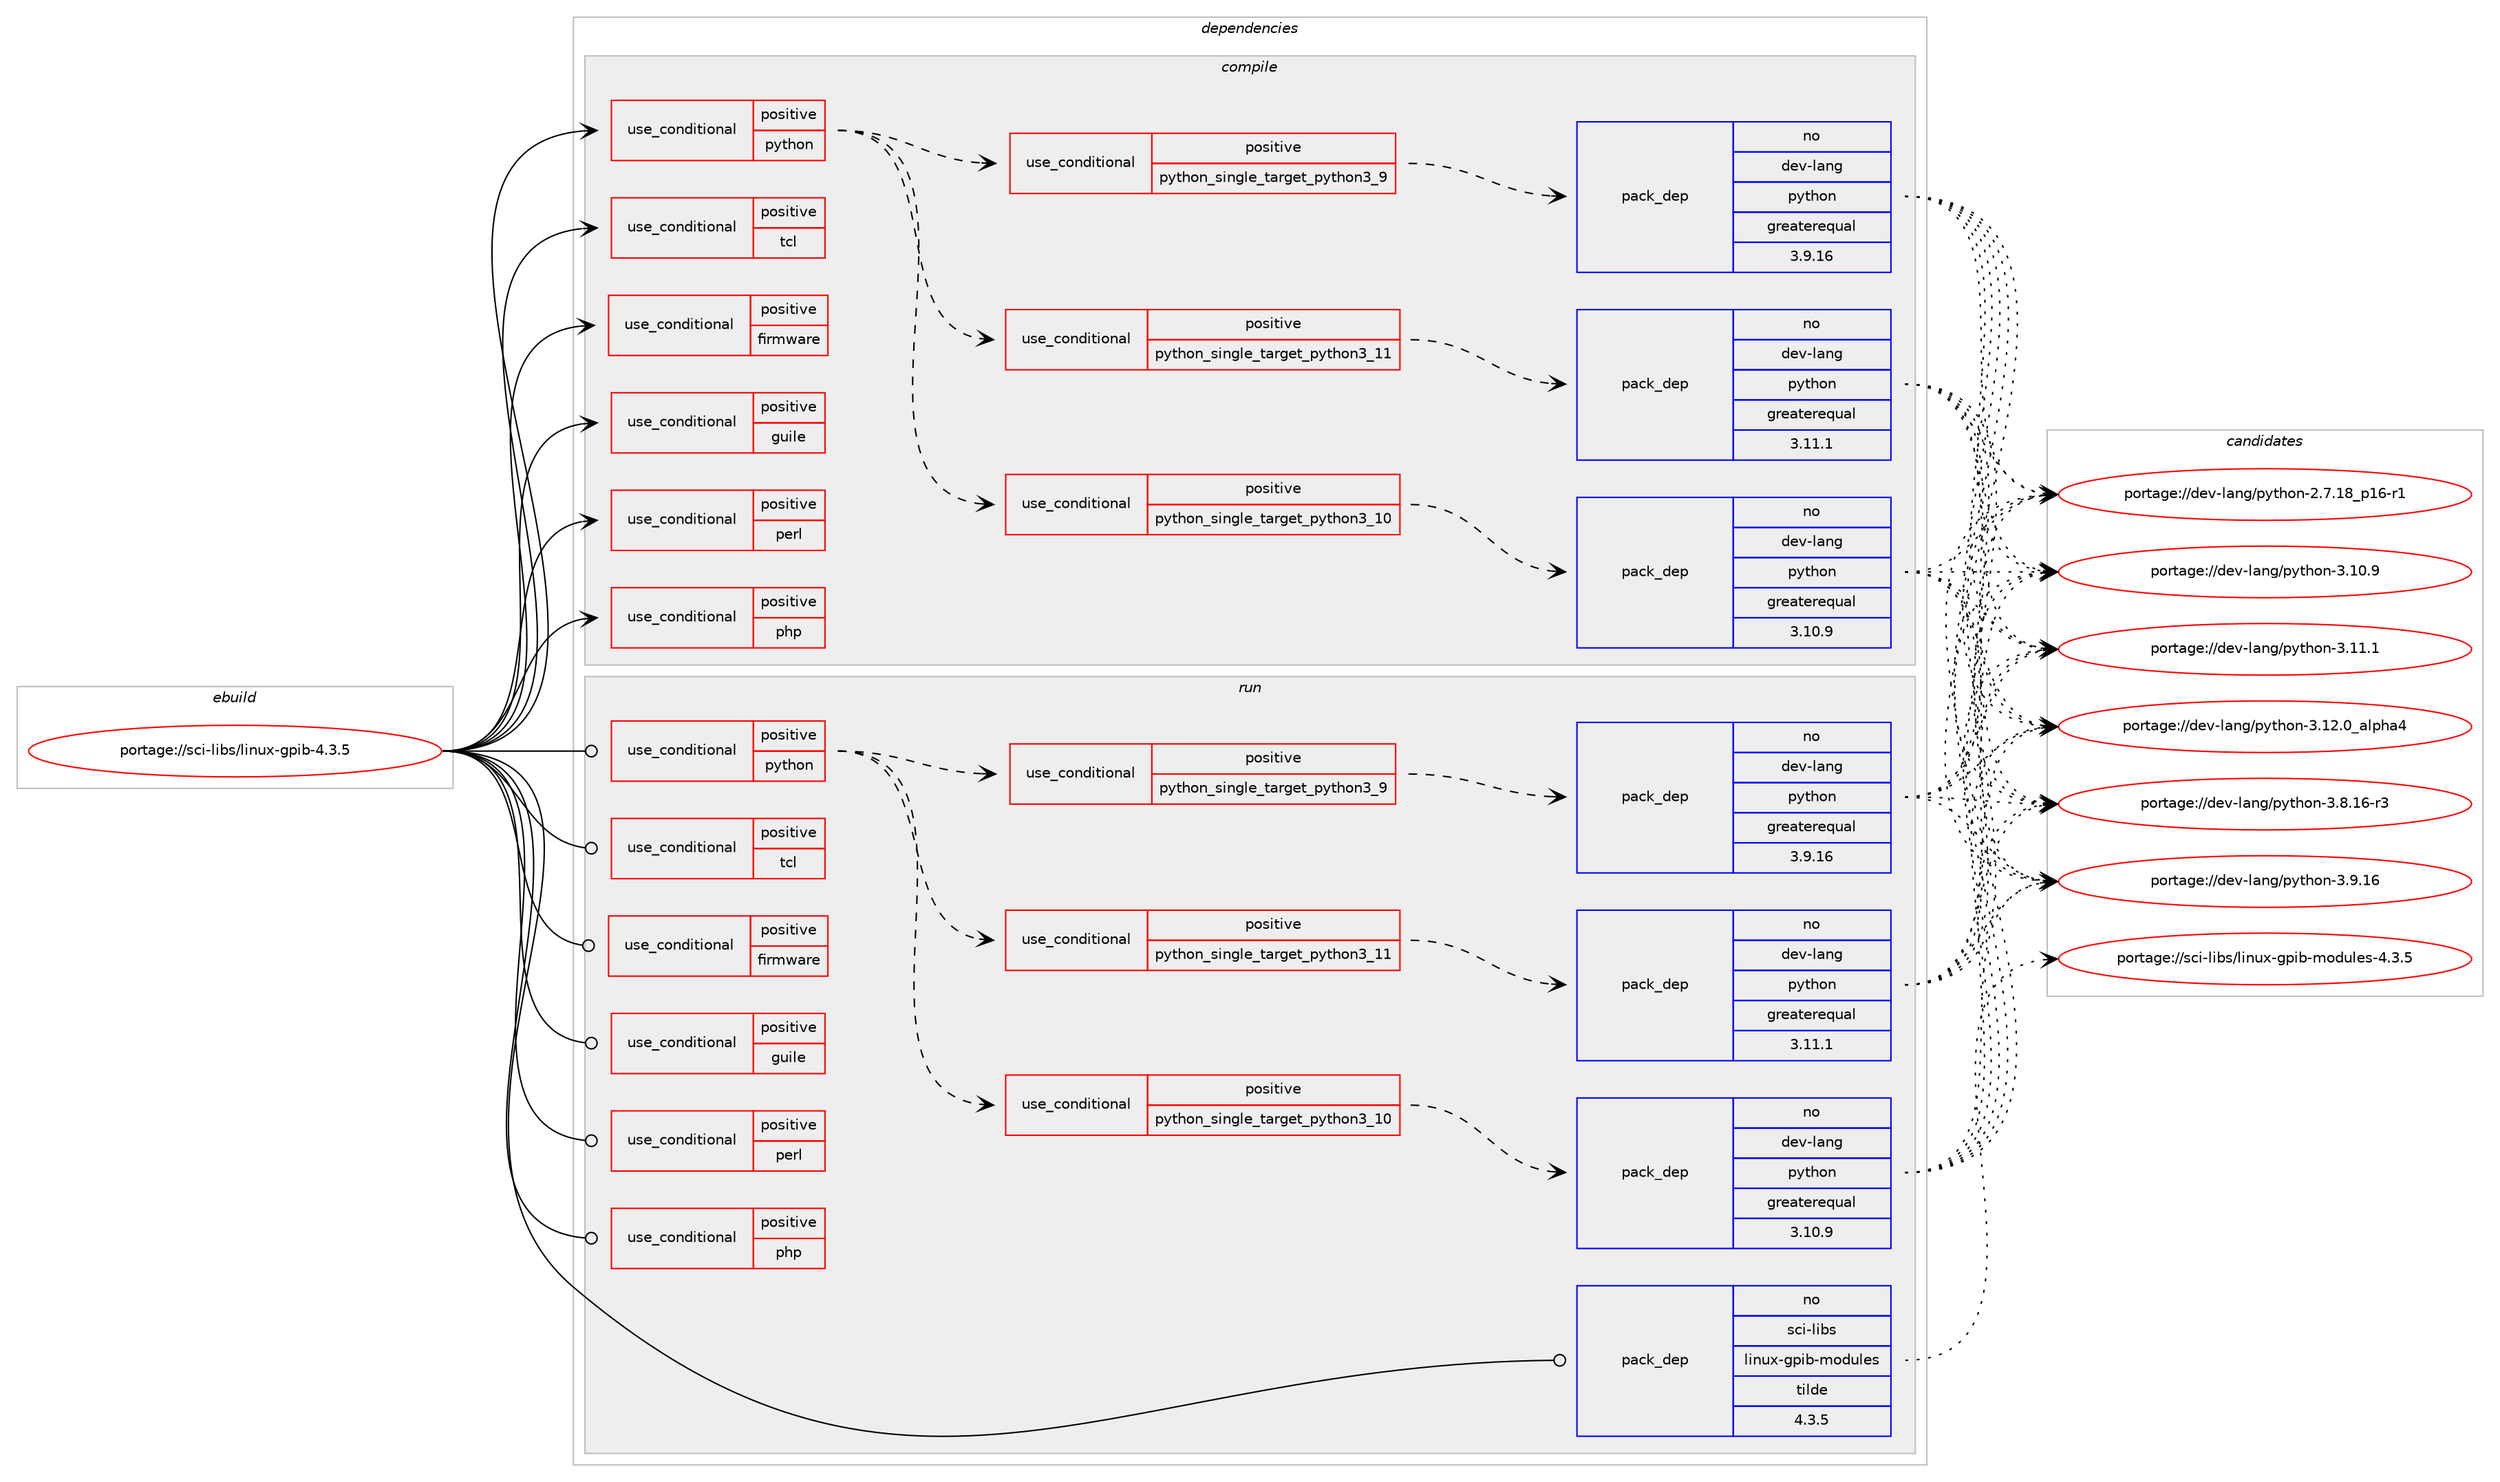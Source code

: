 digraph prolog {

# *************
# Graph options
# *************

newrank=true;
concentrate=true;
compound=true;
graph [rankdir=LR,fontname=Helvetica,fontsize=10,ranksep=1.5];#, ranksep=2.5, nodesep=0.2];
edge  [arrowhead=vee];
node  [fontname=Helvetica,fontsize=10];

# **********
# The ebuild
# **********

subgraph cluster_leftcol {
color=gray;
rank=same;
label=<<i>ebuild</i>>;
id [label="portage://sci-libs/linux-gpib-4.3.5", color=red, width=4, href="../sci-libs/linux-gpib-4.3.5.svg"];
}

# ****************
# The dependencies
# ****************

subgraph cluster_midcol {
color=gray;
label=<<i>dependencies</i>>;
subgraph cluster_compile {
fillcolor="#eeeeee";
style=filled;
label=<<i>compile</i>>;
subgraph cond2109 {
dependency3226 [label=<<TABLE BORDER="0" CELLBORDER="1" CELLSPACING="0" CELLPADDING="4"><TR><TD ROWSPAN="3" CELLPADDING="10">use_conditional</TD></TR><TR><TD>positive</TD></TR><TR><TD>firmware</TD></TR></TABLE>>, shape=none, color=red];
# *** BEGIN UNKNOWN DEPENDENCY TYPE (TODO) ***
# dependency3226 -> package_dependency(portage://sci-libs/linux-gpib-4.3.5,install,no,sys-apps,fxload,none,[,,],[],[])
# *** END UNKNOWN DEPENDENCY TYPE (TODO) ***

}
id:e -> dependency3226:w [weight=20,style="solid",arrowhead="vee"];
subgraph cond2110 {
dependency3227 [label=<<TABLE BORDER="0" CELLBORDER="1" CELLSPACING="0" CELLPADDING="4"><TR><TD ROWSPAN="3" CELLPADDING="10">use_conditional</TD></TR><TR><TD>positive</TD></TR><TR><TD>guile</TD></TR></TABLE>>, shape=none, color=red];
# *** BEGIN UNKNOWN DEPENDENCY TYPE (TODO) ***
# dependency3227 -> package_dependency(portage://sci-libs/linux-gpib-4.3.5,install,no,dev-scheme,guile,none,[,,],[slot(12)],[])
# *** END UNKNOWN DEPENDENCY TYPE (TODO) ***

}
id:e -> dependency3227:w [weight=20,style="solid",arrowhead="vee"];
subgraph cond2111 {
dependency3228 [label=<<TABLE BORDER="0" CELLBORDER="1" CELLSPACING="0" CELLPADDING="4"><TR><TD ROWSPAN="3" CELLPADDING="10">use_conditional</TD></TR><TR><TD>positive</TD></TR><TR><TD>perl</TD></TR></TABLE>>, shape=none, color=red];
# *** BEGIN UNKNOWN DEPENDENCY TYPE (TODO) ***
# dependency3228 -> package_dependency(portage://sci-libs/linux-gpib-4.3.5,install,no,dev-lang,perl,none,[,,],any_same_slot,[])
# *** END UNKNOWN DEPENDENCY TYPE (TODO) ***

}
id:e -> dependency3228:w [weight=20,style="solid",arrowhead="vee"];
subgraph cond2112 {
dependency3229 [label=<<TABLE BORDER="0" CELLBORDER="1" CELLSPACING="0" CELLPADDING="4"><TR><TD ROWSPAN="3" CELLPADDING="10">use_conditional</TD></TR><TR><TD>positive</TD></TR><TR><TD>php</TD></TR></TABLE>>, shape=none, color=red];
# *** BEGIN UNKNOWN DEPENDENCY TYPE (TODO) ***
# dependency3229 -> package_dependency(portage://sci-libs/linux-gpib-4.3.5,install,no,dev-lang,php,none,[,,],any_same_slot,[])
# *** END UNKNOWN DEPENDENCY TYPE (TODO) ***

}
id:e -> dependency3229:w [weight=20,style="solid",arrowhead="vee"];
subgraph cond2113 {
dependency3230 [label=<<TABLE BORDER="0" CELLBORDER="1" CELLSPACING="0" CELLPADDING="4"><TR><TD ROWSPAN="3" CELLPADDING="10">use_conditional</TD></TR><TR><TD>positive</TD></TR><TR><TD>python</TD></TR></TABLE>>, shape=none, color=red];
subgraph cond2114 {
dependency3231 [label=<<TABLE BORDER="0" CELLBORDER="1" CELLSPACING="0" CELLPADDING="4"><TR><TD ROWSPAN="3" CELLPADDING="10">use_conditional</TD></TR><TR><TD>positive</TD></TR><TR><TD>python_single_target_python3_9</TD></TR></TABLE>>, shape=none, color=red];
subgraph pack1084 {
dependency3232 [label=<<TABLE BORDER="0" CELLBORDER="1" CELLSPACING="0" CELLPADDING="4" WIDTH="220"><TR><TD ROWSPAN="6" CELLPADDING="30">pack_dep</TD></TR><TR><TD WIDTH="110">no</TD></TR><TR><TD>dev-lang</TD></TR><TR><TD>python</TD></TR><TR><TD>greaterequal</TD></TR><TR><TD>3.9.16</TD></TR></TABLE>>, shape=none, color=blue];
}
dependency3231:e -> dependency3232:w [weight=20,style="dashed",arrowhead="vee"];
}
dependency3230:e -> dependency3231:w [weight=20,style="dashed",arrowhead="vee"];
subgraph cond2115 {
dependency3233 [label=<<TABLE BORDER="0" CELLBORDER="1" CELLSPACING="0" CELLPADDING="4"><TR><TD ROWSPAN="3" CELLPADDING="10">use_conditional</TD></TR><TR><TD>positive</TD></TR><TR><TD>python_single_target_python3_10</TD></TR></TABLE>>, shape=none, color=red];
subgraph pack1085 {
dependency3234 [label=<<TABLE BORDER="0" CELLBORDER="1" CELLSPACING="0" CELLPADDING="4" WIDTH="220"><TR><TD ROWSPAN="6" CELLPADDING="30">pack_dep</TD></TR><TR><TD WIDTH="110">no</TD></TR><TR><TD>dev-lang</TD></TR><TR><TD>python</TD></TR><TR><TD>greaterequal</TD></TR><TR><TD>3.10.9</TD></TR></TABLE>>, shape=none, color=blue];
}
dependency3233:e -> dependency3234:w [weight=20,style="dashed",arrowhead="vee"];
}
dependency3230:e -> dependency3233:w [weight=20,style="dashed",arrowhead="vee"];
subgraph cond2116 {
dependency3235 [label=<<TABLE BORDER="0" CELLBORDER="1" CELLSPACING="0" CELLPADDING="4"><TR><TD ROWSPAN="3" CELLPADDING="10">use_conditional</TD></TR><TR><TD>positive</TD></TR><TR><TD>python_single_target_python3_11</TD></TR></TABLE>>, shape=none, color=red];
subgraph pack1086 {
dependency3236 [label=<<TABLE BORDER="0" CELLBORDER="1" CELLSPACING="0" CELLPADDING="4" WIDTH="220"><TR><TD ROWSPAN="6" CELLPADDING="30">pack_dep</TD></TR><TR><TD WIDTH="110">no</TD></TR><TR><TD>dev-lang</TD></TR><TR><TD>python</TD></TR><TR><TD>greaterequal</TD></TR><TR><TD>3.11.1</TD></TR></TABLE>>, shape=none, color=blue];
}
dependency3235:e -> dependency3236:w [weight=20,style="dashed",arrowhead="vee"];
}
dependency3230:e -> dependency3235:w [weight=20,style="dashed",arrowhead="vee"];
}
id:e -> dependency3230:w [weight=20,style="solid",arrowhead="vee"];
subgraph cond2117 {
dependency3237 [label=<<TABLE BORDER="0" CELLBORDER="1" CELLSPACING="0" CELLPADDING="4"><TR><TD ROWSPAN="3" CELLPADDING="10">use_conditional</TD></TR><TR><TD>positive</TD></TR><TR><TD>tcl</TD></TR></TABLE>>, shape=none, color=red];
# *** BEGIN UNKNOWN DEPENDENCY TYPE (TODO) ***
# dependency3237 -> package_dependency(portage://sci-libs/linux-gpib-4.3.5,install,no,dev-lang,tcl,none,[,,],[slot(0),equal],[])
# *** END UNKNOWN DEPENDENCY TYPE (TODO) ***

}
id:e -> dependency3237:w [weight=20,style="solid",arrowhead="vee"];
# *** BEGIN UNKNOWN DEPENDENCY TYPE (TODO) ***
# id -> package_dependency(portage://sci-libs/linux-gpib-4.3.5,install,no,sys-libs,readline,none,[,,],any_same_slot,[])
# *** END UNKNOWN DEPENDENCY TYPE (TODO) ***

}
subgraph cluster_compileandrun {
fillcolor="#eeeeee";
style=filled;
label=<<i>compile and run</i>>;
}
subgraph cluster_run {
fillcolor="#eeeeee";
style=filled;
label=<<i>run</i>>;
subgraph cond2118 {
dependency3238 [label=<<TABLE BORDER="0" CELLBORDER="1" CELLSPACING="0" CELLPADDING="4"><TR><TD ROWSPAN="3" CELLPADDING="10">use_conditional</TD></TR><TR><TD>positive</TD></TR><TR><TD>firmware</TD></TR></TABLE>>, shape=none, color=red];
# *** BEGIN UNKNOWN DEPENDENCY TYPE (TODO) ***
# dependency3238 -> package_dependency(portage://sci-libs/linux-gpib-4.3.5,run,no,sys-apps,fxload,none,[,,],[],[])
# *** END UNKNOWN DEPENDENCY TYPE (TODO) ***

}
id:e -> dependency3238:w [weight=20,style="solid",arrowhead="odot"];
subgraph cond2119 {
dependency3239 [label=<<TABLE BORDER="0" CELLBORDER="1" CELLSPACING="0" CELLPADDING="4"><TR><TD ROWSPAN="3" CELLPADDING="10">use_conditional</TD></TR><TR><TD>positive</TD></TR><TR><TD>guile</TD></TR></TABLE>>, shape=none, color=red];
# *** BEGIN UNKNOWN DEPENDENCY TYPE (TODO) ***
# dependency3239 -> package_dependency(portage://sci-libs/linux-gpib-4.3.5,run,no,dev-scheme,guile,none,[,,],[slot(12)],[])
# *** END UNKNOWN DEPENDENCY TYPE (TODO) ***

}
id:e -> dependency3239:w [weight=20,style="solid",arrowhead="odot"];
subgraph cond2120 {
dependency3240 [label=<<TABLE BORDER="0" CELLBORDER="1" CELLSPACING="0" CELLPADDING="4"><TR><TD ROWSPAN="3" CELLPADDING="10">use_conditional</TD></TR><TR><TD>positive</TD></TR><TR><TD>perl</TD></TR></TABLE>>, shape=none, color=red];
# *** BEGIN UNKNOWN DEPENDENCY TYPE (TODO) ***
# dependency3240 -> package_dependency(portage://sci-libs/linux-gpib-4.3.5,run,no,dev-lang,perl,none,[,,],any_same_slot,[])
# *** END UNKNOWN DEPENDENCY TYPE (TODO) ***

}
id:e -> dependency3240:w [weight=20,style="solid",arrowhead="odot"];
subgraph cond2121 {
dependency3241 [label=<<TABLE BORDER="0" CELLBORDER="1" CELLSPACING="0" CELLPADDING="4"><TR><TD ROWSPAN="3" CELLPADDING="10">use_conditional</TD></TR><TR><TD>positive</TD></TR><TR><TD>php</TD></TR></TABLE>>, shape=none, color=red];
# *** BEGIN UNKNOWN DEPENDENCY TYPE (TODO) ***
# dependency3241 -> package_dependency(portage://sci-libs/linux-gpib-4.3.5,run,no,dev-lang,php,none,[,,],any_same_slot,[])
# *** END UNKNOWN DEPENDENCY TYPE (TODO) ***

}
id:e -> dependency3241:w [weight=20,style="solid",arrowhead="odot"];
subgraph cond2122 {
dependency3242 [label=<<TABLE BORDER="0" CELLBORDER="1" CELLSPACING="0" CELLPADDING="4"><TR><TD ROWSPAN="3" CELLPADDING="10">use_conditional</TD></TR><TR><TD>positive</TD></TR><TR><TD>python</TD></TR></TABLE>>, shape=none, color=red];
subgraph cond2123 {
dependency3243 [label=<<TABLE BORDER="0" CELLBORDER="1" CELLSPACING="0" CELLPADDING="4"><TR><TD ROWSPAN="3" CELLPADDING="10">use_conditional</TD></TR><TR><TD>positive</TD></TR><TR><TD>python_single_target_python3_9</TD></TR></TABLE>>, shape=none, color=red];
subgraph pack1087 {
dependency3244 [label=<<TABLE BORDER="0" CELLBORDER="1" CELLSPACING="0" CELLPADDING="4" WIDTH="220"><TR><TD ROWSPAN="6" CELLPADDING="30">pack_dep</TD></TR><TR><TD WIDTH="110">no</TD></TR><TR><TD>dev-lang</TD></TR><TR><TD>python</TD></TR><TR><TD>greaterequal</TD></TR><TR><TD>3.9.16</TD></TR></TABLE>>, shape=none, color=blue];
}
dependency3243:e -> dependency3244:w [weight=20,style="dashed",arrowhead="vee"];
}
dependency3242:e -> dependency3243:w [weight=20,style="dashed",arrowhead="vee"];
subgraph cond2124 {
dependency3245 [label=<<TABLE BORDER="0" CELLBORDER="1" CELLSPACING="0" CELLPADDING="4"><TR><TD ROWSPAN="3" CELLPADDING="10">use_conditional</TD></TR><TR><TD>positive</TD></TR><TR><TD>python_single_target_python3_10</TD></TR></TABLE>>, shape=none, color=red];
subgraph pack1088 {
dependency3246 [label=<<TABLE BORDER="0" CELLBORDER="1" CELLSPACING="0" CELLPADDING="4" WIDTH="220"><TR><TD ROWSPAN="6" CELLPADDING="30">pack_dep</TD></TR><TR><TD WIDTH="110">no</TD></TR><TR><TD>dev-lang</TD></TR><TR><TD>python</TD></TR><TR><TD>greaterequal</TD></TR><TR><TD>3.10.9</TD></TR></TABLE>>, shape=none, color=blue];
}
dependency3245:e -> dependency3246:w [weight=20,style="dashed",arrowhead="vee"];
}
dependency3242:e -> dependency3245:w [weight=20,style="dashed",arrowhead="vee"];
subgraph cond2125 {
dependency3247 [label=<<TABLE BORDER="0" CELLBORDER="1" CELLSPACING="0" CELLPADDING="4"><TR><TD ROWSPAN="3" CELLPADDING="10">use_conditional</TD></TR><TR><TD>positive</TD></TR><TR><TD>python_single_target_python3_11</TD></TR></TABLE>>, shape=none, color=red];
subgraph pack1089 {
dependency3248 [label=<<TABLE BORDER="0" CELLBORDER="1" CELLSPACING="0" CELLPADDING="4" WIDTH="220"><TR><TD ROWSPAN="6" CELLPADDING="30">pack_dep</TD></TR><TR><TD WIDTH="110">no</TD></TR><TR><TD>dev-lang</TD></TR><TR><TD>python</TD></TR><TR><TD>greaterequal</TD></TR><TR><TD>3.11.1</TD></TR></TABLE>>, shape=none, color=blue];
}
dependency3247:e -> dependency3248:w [weight=20,style="dashed",arrowhead="vee"];
}
dependency3242:e -> dependency3247:w [weight=20,style="dashed",arrowhead="vee"];
}
id:e -> dependency3242:w [weight=20,style="solid",arrowhead="odot"];
subgraph cond2126 {
dependency3249 [label=<<TABLE BORDER="0" CELLBORDER="1" CELLSPACING="0" CELLPADDING="4"><TR><TD ROWSPAN="3" CELLPADDING="10">use_conditional</TD></TR><TR><TD>positive</TD></TR><TR><TD>tcl</TD></TR></TABLE>>, shape=none, color=red];
# *** BEGIN UNKNOWN DEPENDENCY TYPE (TODO) ***
# dependency3249 -> package_dependency(portage://sci-libs/linux-gpib-4.3.5,run,no,dev-lang,tcl,none,[,,],[slot(0),equal],[])
# *** END UNKNOWN DEPENDENCY TYPE (TODO) ***

}
id:e -> dependency3249:w [weight=20,style="solid",arrowhead="odot"];
# *** BEGIN UNKNOWN DEPENDENCY TYPE (TODO) ***
# id -> package_dependency(portage://sci-libs/linux-gpib-4.3.5,run,no,acct-group,gpib,none,[,,],[],[])
# *** END UNKNOWN DEPENDENCY TYPE (TODO) ***

subgraph pack1090 {
dependency3250 [label=<<TABLE BORDER="0" CELLBORDER="1" CELLSPACING="0" CELLPADDING="4" WIDTH="220"><TR><TD ROWSPAN="6" CELLPADDING="30">pack_dep</TD></TR><TR><TD WIDTH="110">no</TD></TR><TR><TD>sci-libs</TD></TR><TR><TD>linux-gpib-modules</TD></TR><TR><TD>tilde</TD></TR><TR><TD>4.3.5</TD></TR></TABLE>>, shape=none, color=blue];
}
id:e -> dependency3250:w [weight=20,style="solid",arrowhead="odot"];
# *** BEGIN UNKNOWN DEPENDENCY TYPE (TODO) ***
# id -> package_dependency(portage://sci-libs/linux-gpib-4.3.5,run,no,sys-libs,readline,none,[,,],any_same_slot,[])
# *** END UNKNOWN DEPENDENCY TYPE (TODO) ***

}
}

# **************
# The candidates
# **************

subgraph cluster_choices {
rank=same;
color=gray;
label=<<i>candidates</i>>;

subgraph choice1084 {
color=black;
nodesep=1;
choice100101118451089711010347112121116104111110455046554649569511249544511449 [label="portage://dev-lang/python-2.7.18_p16-r1", color=red, width=4,href="../dev-lang/python-2.7.18_p16-r1.svg"];
choice10010111845108971101034711212111610411111045514649484657 [label="portage://dev-lang/python-3.10.9", color=red, width=4,href="../dev-lang/python-3.10.9.svg"];
choice10010111845108971101034711212111610411111045514649494649 [label="portage://dev-lang/python-3.11.1", color=red, width=4,href="../dev-lang/python-3.11.1.svg"];
choice1001011184510897110103471121211161041111104551464950464895971081121049752 [label="portage://dev-lang/python-3.12.0_alpha4", color=red, width=4,href="../dev-lang/python-3.12.0_alpha4.svg"];
choice100101118451089711010347112121116104111110455146564649544511451 [label="portage://dev-lang/python-3.8.16-r3", color=red, width=4,href="../dev-lang/python-3.8.16-r3.svg"];
choice10010111845108971101034711212111610411111045514657464954 [label="portage://dev-lang/python-3.9.16", color=red, width=4,href="../dev-lang/python-3.9.16.svg"];
dependency3232:e -> choice100101118451089711010347112121116104111110455046554649569511249544511449:w [style=dotted,weight="100"];
dependency3232:e -> choice10010111845108971101034711212111610411111045514649484657:w [style=dotted,weight="100"];
dependency3232:e -> choice10010111845108971101034711212111610411111045514649494649:w [style=dotted,weight="100"];
dependency3232:e -> choice1001011184510897110103471121211161041111104551464950464895971081121049752:w [style=dotted,weight="100"];
dependency3232:e -> choice100101118451089711010347112121116104111110455146564649544511451:w [style=dotted,weight="100"];
dependency3232:e -> choice10010111845108971101034711212111610411111045514657464954:w [style=dotted,weight="100"];
}
subgraph choice1085 {
color=black;
nodesep=1;
choice100101118451089711010347112121116104111110455046554649569511249544511449 [label="portage://dev-lang/python-2.7.18_p16-r1", color=red, width=4,href="../dev-lang/python-2.7.18_p16-r1.svg"];
choice10010111845108971101034711212111610411111045514649484657 [label="portage://dev-lang/python-3.10.9", color=red, width=4,href="../dev-lang/python-3.10.9.svg"];
choice10010111845108971101034711212111610411111045514649494649 [label="portage://dev-lang/python-3.11.1", color=red, width=4,href="../dev-lang/python-3.11.1.svg"];
choice1001011184510897110103471121211161041111104551464950464895971081121049752 [label="portage://dev-lang/python-3.12.0_alpha4", color=red, width=4,href="../dev-lang/python-3.12.0_alpha4.svg"];
choice100101118451089711010347112121116104111110455146564649544511451 [label="portage://dev-lang/python-3.8.16-r3", color=red, width=4,href="../dev-lang/python-3.8.16-r3.svg"];
choice10010111845108971101034711212111610411111045514657464954 [label="portage://dev-lang/python-3.9.16", color=red, width=4,href="../dev-lang/python-3.9.16.svg"];
dependency3234:e -> choice100101118451089711010347112121116104111110455046554649569511249544511449:w [style=dotted,weight="100"];
dependency3234:e -> choice10010111845108971101034711212111610411111045514649484657:w [style=dotted,weight="100"];
dependency3234:e -> choice10010111845108971101034711212111610411111045514649494649:w [style=dotted,weight="100"];
dependency3234:e -> choice1001011184510897110103471121211161041111104551464950464895971081121049752:w [style=dotted,weight="100"];
dependency3234:e -> choice100101118451089711010347112121116104111110455146564649544511451:w [style=dotted,weight="100"];
dependency3234:e -> choice10010111845108971101034711212111610411111045514657464954:w [style=dotted,weight="100"];
}
subgraph choice1086 {
color=black;
nodesep=1;
choice100101118451089711010347112121116104111110455046554649569511249544511449 [label="portage://dev-lang/python-2.7.18_p16-r1", color=red, width=4,href="../dev-lang/python-2.7.18_p16-r1.svg"];
choice10010111845108971101034711212111610411111045514649484657 [label="portage://dev-lang/python-3.10.9", color=red, width=4,href="../dev-lang/python-3.10.9.svg"];
choice10010111845108971101034711212111610411111045514649494649 [label="portage://dev-lang/python-3.11.1", color=red, width=4,href="../dev-lang/python-3.11.1.svg"];
choice1001011184510897110103471121211161041111104551464950464895971081121049752 [label="portage://dev-lang/python-3.12.0_alpha4", color=red, width=4,href="../dev-lang/python-3.12.0_alpha4.svg"];
choice100101118451089711010347112121116104111110455146564649544511451 [label="portage://dev-lang/python-3.8.16-r3", color=red, width=4,href="../dev-lang/python-3.8.16-r3.svg"];
choice10010111845108971101034711212111610411111045514657464954 [label="portage://dev-lang/python-3.9.16", color=red, width=4,href="../dev-lang/python-3.9.16.svg"];
dependency3236:e -> choice100101118451089711010347112121116104111110455046554649569511249544511449:w [style=dotted,weight="100"];
dependency3236:e -> choice10010111845108971101034711212111610411111045514649484657:w [style=dotted,weight="100"];
dependency3236:e -> choice10010111845108971101034711212111610411111045514649494649:w [style=dotted,weight="100"];
dependency3236:e -> choice1001011184510897110103471121211161041111104551464950464895971081121049752:w [style=dotted,weight="100"];
dependency3236:e -> choice100101118451089711010347112121116104111110455146564649544511451:w [style=dotted,weight="100"];
dependency3236:e -> choice10010111845108971101034711212111610411111045514657464954:w [style=dotted,weight="100"];
}
subgraph choice1087 {
color=black;
nodesep=1;
choice100101118451089711010347112121116104111110455046554649569511249544511449 [label="portage://dev-lang/python-2.7.18_p16-r1", color=red, width=4,href="../dev-lang/python-2.7.18_p16-r1.svg"];
choice10010111845108971101034711212111610411111045514649484657 [label="portage://dev-lang/python-3.10.9", color=red, width=4,href="../dev-lang/python-3.10.9.svg"];
choice10010111845108971101034711212111610411111045514649494649 [label="portage://dev-lang/python-3.11.1", color=red, width=4,href="../dev-lang/python-3.11.1.svg"];
choice1001011184510897110103471121211161041111104551464950464895971081121049752 [label="portage://dev-lang/python-3.12.0_alpha4", color=red, width=4,href="../dev-lang/python-3.12.0_alpha4.svg"];
choice100101118451089711010347112121116104111110455146564649544511451 [label="portage://dev-lang/python-3.8.16-r3", color=red, width=4,href="../dev-lang/python-3.8.16-r3.svg"];
choice10010111845108971101034711212111610411111045514657464954 [label="portage://dev-lang/python-3.9.16", color=red, width=4,href="../dev-lang/python-3.9.16.svg"];
dependency3244:e -> choice100101118451089711010347112121116104111110455046554649569511249544511449:w [style=dotted,weight="100"];
dependency3244:e -> choice10010111845108971101034711212111610411111045514649484657:w [style=dotted,weight="100"];
dependency3244:e -> choice10010111845108971101034711212111610411111045514649494649:w [style=dotted,weight="100"];
dependency3244:e -> choice1001011184510897110103471121211161041111104551464950464895971081121049752:w [style=dotted,weight="100"];
dependency3244:e -> choice100101118451089711010347112121116104111110455146564649544511451:w [style=dotted,weight="100"];
dependency3244:e -> choice10010111845108971101034711212111610411111045514657464954:w [style=dotted,weight="100"];
}
subgraph choice1088 {
color=black;
nodesep=1;
choice100101118451089711010347112121116104111110455046554649569511249544511449 [label="portage://dev-lang/python-2.7.18_p16-r1", color=red, width=4,href="../dev-lang/python-2.7.18_p16-r1.svg"];
choice10010111845108971101034711212111610411111045514649484657 [label="portage://dev-lang/python-3.10.9", color=red, width=4,href="../dev-lang/python-3.10.9.svg"];
choice10010111845108971101034711212111610411111045514649494649 [label="portage://dev-lang/python-3.11.1", color=red, width=4,href="../dev-lang/python-3.11.1.svg"];
choice1001011184510897110103471121211161041111104551464950464895971081121049752 [label="portage://dev-lang/python-3.12.0_alpha4", color=red, width=4,href="../dev-lang/python-3.12.0_alpha4.svg"];
choice100101118451089711010347112121116104111110455146564649544511451 [label="portage://dev-lang/python-3.8.16-r3", color=red, width=4,href="../dev-lang/python-3.8.16-r3.svg"];
choice10010111845108971101034711212111610411111045514657464954 [label="portage://dev-lang/python-3.9.16", color=red, width=4,href="../dev-lang/python-3.9.16.svg"];
dependency3246:e -> choice100101118451089711010347112121116104111110455046554649569511249544511449:w [style=dotted,weight="100"];
dependency3246:e -> choice10010111845108971101034711212111610411111045514649484657:w [style=dotted,weight="100"];
dependency3246:e -> choice10010111845108971101034711212111610411111045514649494649:w [style=dotted,weight="100"];
dependency3246:e -> choice1001011184510897110103471121211161041111104551464950464895971081121049752:w [style=dotted,weight="100"];
dependency3246:e -> choice100101118451089711010347112121116104111110455146564649544511451:w [style=dotted,weight="100"];
dependency3246:e -> choice10010111845108971101034711212111610411111045514657464954:w [style=dotted,weight="100"];
}
subgraph choice1089 {
color=black;
nodesep=1;
choice100101118451089711010347112121116104111110455046554649569511249544511449 [label="portage://dev-lang/python-2.7.18_p16-r1", color=red, width=4,href="../dev-lang/python-2.7.18_p16-r1.svg"];
choice10010111845108971101034711212111610411111045514649484657 [label="portage://dev-lang/python-3.10.9", color=red, width=4,href="../dev-lang/python-3.10.9.svg"];
choice10010111845108971101034711212111610411111045514649494649 [label="portage://dev-lang/python-3.11.1", color=red, width=4,href="../dev-lang/python-3.11.1.svg"];
choice1001011184510897110103471121211161041111104551464950464895971081121049752 [label="portage://dev-lang/python-3.12.0_alpha4", color=red, width=4,href="../dev-lang/python-3.12.0_alpha4.svg"];
choice100101118451089711010347112121116104111110455146564649544511451 [label="portage://dev-lang/python-3.8.16-r3", color=red, width=4,href="../dev-lang/python-3.8.16-r3.svg"];
choice10010111845108971101034711212111610411111045514657464954 [label="portage://dev-lang/python-3.9.16", color=red, width=4,href="../dev-lang/python-3.9.16.svg"];
dependency3248:e -> choice100101118451089711010347112121116104111110455046554649569511249544511449:w [style=dotted,weight="100"];
dependency3248:e -> choice10010111845108971101034711212111610411111045514649484657:w [style=dotted,weight="100"];
dependency3248:e -> choice10010111845108971101034711212111610411111045514649494649:w [style=dotted,weight="100"];
dependency3248:e -> choice1001011184510897110103471121211161041111104551464950464895971081121049752:w [style=dotted,weight="100"];
dependency3248:e -> choice100101118451089711010347112121116104111110455146564649544511451:w [style=dotted,weight="100"];
dependency3248:e -> choice10010111845108971101034711212111610411111045514657464954:w [style=dotted,weight="100"];
}
subgraph choice1090 {
color=black;
nodesep=1;
choice11599105451081059811547108105110117120451031121059845109111100117108101115455246514653 [label="portage://sci-libs/linux-gpib-modules-4.3.5", color=red, width=4,href="../sci-libs/linux-gpib-modules-4.3.5.svg"];
dependency3250:e -> choice11599105451081059811547108105110117120451031121059845109111100117108101115455246514653:w [style=dotted,weight="100"];
}
}

}
